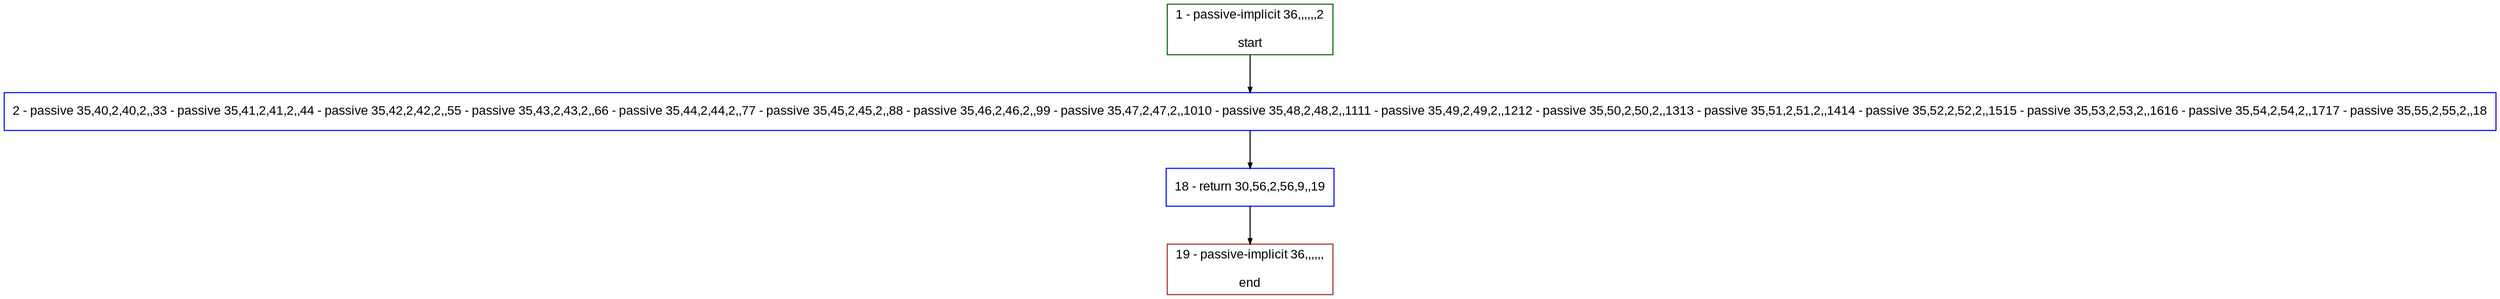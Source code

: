 digraph "" {
  graph [bgcolor="white", fillcolor="#FFFFCC", pack="true", packmode="clust", fontname="Arial", label="", fontsize="12", compound="true", style="rounded,filled"];
  node [node_initialized="no", fillcolor="white", fontname="Arial", label="", color="grey", fontsize="12", fixedsize="false", compound="true", shape="rectangle", style="filled"];
  edge [arrowtail="none", lhead="", fontcolor="black", fontname="Arial", label="", color="black", fontsize="12", arrowhead="normal", arrowsize="0.5", compound="true", ltail="", dir="forward"];
  __N1 [fillcolor="#ffffff", label="2 - passive 35,40,2,40,2,,33 - passive 35,41,2,41,2,,44 - passive 35,42,2,42,2,,55 - passive 35,43,2,43,2,,66 - passive 35,44,2,44,2,,77 - passive 35,45,2,45,2,,88 - passive 35,46,2,46,2,,99 - passive 35,47,2,47,2,,1010 - passive 35,48,2,48,2,,1111 - passive 35,49,2,49,2,,1212 - passive 35,50,2,50,2,,1313 - passive 35,51,2,51,2,,1414 - passive 35,52,2,52,2,,1515 - passive 35,53,2,53,2,,1616 - passive 35,54,2,54,2,,1717 - passive 35,55,2,55,2,,18", color="#0000ff", shape="box", style="filled"];
  __N2 [fillcolor="#ffffff", label="1 - passive-implicit 36,,,,,,2\n\nstart", color="#006400", shape="box", style="filled"];
  __N3 [fillcolor="#ffffff", label="18 - return 30,56,2,56,9,,19", color="#0000ff", shape="box", style="filled"];
  __N4 [fillcolor="#ffffff", label="19 - passive-implicit 36,,,,,,\n\nend", color="#a52a2a", shape="box", style="filled"];
  __N2 -> __N1 [arrowtail="none", color="#000000", label="", arrowhead="normal", dir="forward"];
  __N1 -> __N3 [arrowtail="none", color="#000000", label="", arrowhead="normal", dir="forward"];
  __N3 -> __N4 [arrowtail="none", color="#000000", label="", arrowhead="normal", dir="forward"];
}
